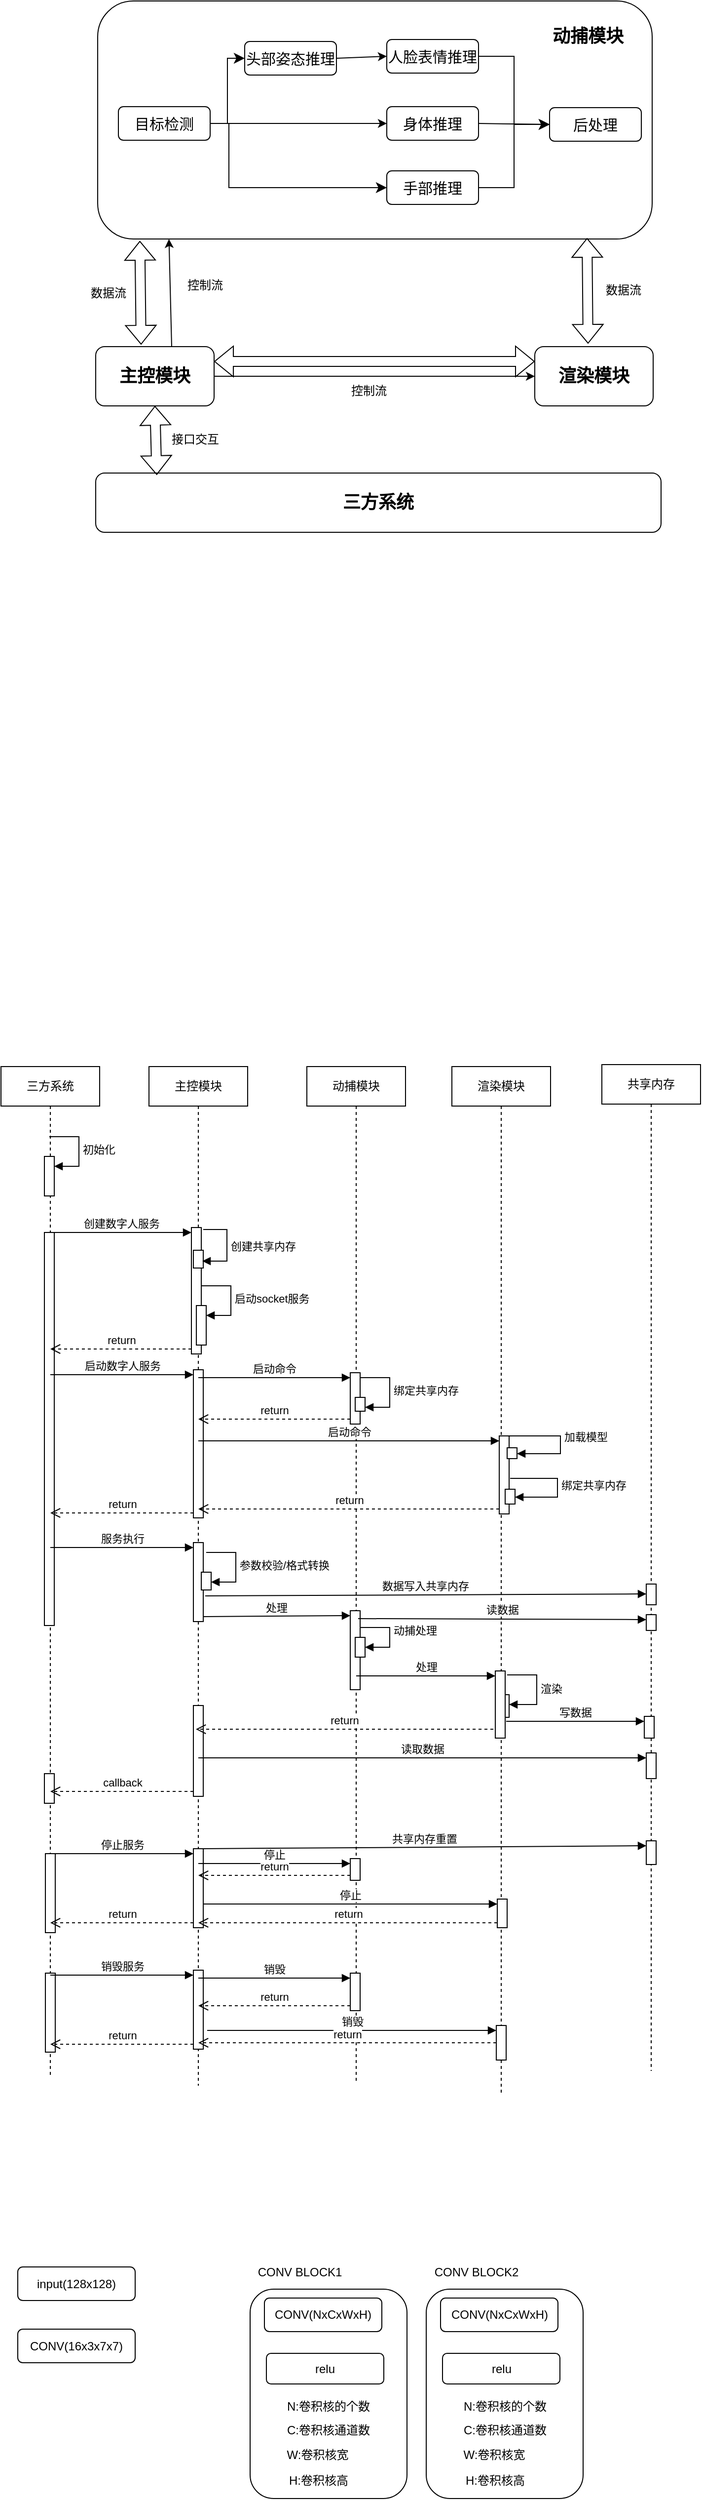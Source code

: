 <mxfile version="24.2.1" type="github">
  <diagram name="第 1 页" id="0Z64UIP0_QzllUJv1UUl">
    <mxGraphModel dx="1125" dy="1067" grid="0" gridSize="10" guides="1" tooltips="1" connect="1" arrows="1" fold="1" page="1" pageScale="1" pageWidth="827" pageHeight="1169" math="0" shadow="0">
      <root>
        <mxCell id="0" />
        <mxCell id="1" parent="0" />
        <mxCell id="e3mRQ9NL9h4Ew3IdF5mW-141" value="" style="rounded=1;whiteSpace=wrap;html=1;" vertex="1" parent="1">
          <mxGeometry x="313.5" y="2522" width="159" height="212" as="geometry" />
        </mxCell>
        <mxCell id="e3mRQ9NL9h4Ew3IdF5mW-136" value="" style="rounded=1;whiteSpace=wrap;html=1;" vertex="1" parent="1">
          <mxGeometry x="159" y="205" width="562" height="241" as="geometry" />
        </mxCell>
        <mxCell id="e3mRQ9NL9h4Ew3IdF5mW-1" value="&lt;font style=&quot;font-size: 15px;&quot;&gt;目标检测&lt;/font&gt;" style="rounded=1;whiteSpace=wrap;html=1;" vertex="1" parent="1">
          <mxGeometry x="180" y="312" width="93" height="34" as="geometry" />
        </mxCell>
        <mxCell id="e3mRQ9NL9h4Ew3IdF5mW-2" value="&lt;font style=&quot;font-size: 15px;&quot;&gt;头部姿态推理&lt;/font&gt;" style="rounded=1;whiteSpace=wrap;html=1;" vertex="1" parent="1">
          <mxGeometry x="308" y="246" width="93" height="34" as="geometry" />
        </mxCell>
        <mxCell id="e3mRQ9NL9h4Ew3IdF5mW-3" value="&lt;font style=&quot;font-size: 15px;&quot;&gt;人脸表情推理&lt;/font&gt;" style="rounded=1;whiteSpace=wrap;html=1;" vertex="1" parent="1">
          <mxGeometry x="452" y="244" width="93" height="34" as="geometry" />
        </mxCell>
        <mxCell id="e3mRQ9NL9h4Ew3IdF5mW-4" value="&lt;font style=&quot;font-size: 15px;&quot;&gt;后处理&lt;/font&gt;" style="rounded=1;whiteSpace=wrap;html=1;" vertex="1" parent="1">
          <mxGeometry x="617" y="313" width="93" height="34" as="geometry" />
        </mxCell>
        <mxCell id="e3mRQ9NL9h4Ew3IdF5mW-5" value="&lt;font style=&quot;font-size: 15px;&quot;&gt;身体推理&lt;/font&gt;" style="rounded=1;whiteSpace=wrap;html=1;" vertex="1" parent="1">
          <mxGeometry x="452" y="312" width="93" height="34" as="geometry" />
        </mxCell>
        <mxCell id="e3mRQ9NL9h4Ew3IdF5mW-6" value="&lt;font style=&quot;font-size: 15px;&quot;&gt;手部推理&lt;/font&gt;" style="rounded=1;whiteSpace=wrap;html=1;" vertex="1" parent="1">
          <mxGeometry x="452" y="377" width="93" height="34" as="geometry" />
        </mxCell>
        <mxCell id="e3mRQ9NL9h4Ew3IdF5mW-7" value="" style="endArrow=classic;html=1;rounded=0;exitX=1;exitY=0.5;exitDx=0;exitDy=0;entryX=0;entryY=0.5;entryDx=0;entryDy=0;" edge="1" parent="1" source="e3mRQ9NL9h4Ew3IdF5mW-1" target="e3mRQ9NL9h4Ew3IdF5mW-5">
          <mxGeometry width="50" height="50" relative="1" as="geometry">
            <mxPoint x="548" y="423" as="sourcePoint" />
            <mxPoint x="598" y="373" as="targetPoint" />
          </mxGeometry>
        </mxCell>
        <mxCell id="e3mRQ9NL9h4Ew3IdF5mW-10" value="" style="edgeStyle=elbowEdgeStyle;elbow=horizontal;endArrow=classic;html=1;curved=0;rounded=0;endSize=8;startSize=8;entryX=0;entryY=0.5;entryDx=0;entryDy=0;exitX=1;exitY=0.5;exitDx=0;exitDy=0;" edge="1" parent="1" source="e3mRQ9NL9h4Ew3IdF5mW-1" target="e3mRQ9NL9h4Ew3IdF5mW-2">
          <mxGeometry width="50" height="50" relative="1" as="geometry">
            <mxPoint x="255" y="337" as="sourcePoint" />
            <mxPoint x="305" y="287" as="targetPoint" />
          </mxGeometry>
        </mxCell>
        <mxCell id="e3mRQ9NL9h4Ew3IdF5mW-11" value="" style="edgeStyle=elbowEdgeStyle;elbow=horizontal;endArrow=classic;html=1;curved=0;rounded=0;endSize=8;startSize=8;entryX=0;entryY=0.5;entryDx=0;entryDy=0;exitX=1;exitY=0.5;exitDx=0;exitDy=0;" edge="1" parent="1" source="e3mRQ9NL9h4Ew3IdF5mW-1" target="e3mRQ9NL9h4Ew3IdF5mW-6">
          <mxGeometry width="50" height="50" relative="1" as="geometry">
            <mxPoint x="257" y="338" as="sourcePoint" />
            <mxPoint x="598" y="373" as="targetPoint" />
            <Array as="points">
              <mxPoint x="292" y="364" />
              <mxPoint x="283" y="372" />
            </Array>
          </mxGeometry>
        </mxCell>
        <mxCell id="e3mRQ9NL9h4Ew3IdF5mW-12" value="" style="endArrow=classic;html=1;rounded=0;exitX=1;exitY=0.5;exitDx=0;exitDy=0;entryX=0;entryY=0.5;entryDx=0;entryDy=0;" edge="1" parent="1" source="e3mRQ9NL9h4Ew3IdF5mW-2" target="e3mRQ9NL9h4Ew3IdF5mW-3">
          <mxGeometry width="50" height="50" relative="1" as="geometry">
            <mxPoint x="548" y="423" as="sourcePoint" />
            <mxPoint x="598" y="373" as="targetPoint" />
          </mxGeometry>
        </mxCell>
        <mxCell id="e3mRQ9NL9h4Ew3IdF5mW-13" value="" style="edgeStyle=elbowEdgeStyle;elbow=horizontal;endArrow=classic;html=1;curved=0;rounded=0;endSize=8;startSize=8;entryX=0;entryY=0.5;entryDx=0;entryDy=0;exitX=1;exitY=0.5;exitDx=0;exitDy=0;" edge="1" parent="1" source="e3mRQ9NL9h4Ew3IdF5mW-6" target="e3mRQ9NL9h4Ew3IdF5mW-4">
          <mxGeometry width="50" height="50" relative="1" as="geometry">
            <mxPoint x="545" y="405" as="sourcePoint" />
            <mxPoint x="595" y="355" as="targetPoint" />
          </mxGeometry>
        </mxCell>
        <mxCell id="e3mRQ9NL9h4Ew3IdF5mW-14" value="" style="endArrow=classic;html=1;rounded=0;exitX=1;exitY=0.5;exitDx=0;exitDy=0;entryX=0;entryY=0.5;entryDx=0;entryDy=0;" edge="1" parent="1" source="e3mRQ9NL9h4Ew3IdF5mW-5" target="e3mRQ9NL9h4Ew3IdF5mW-4">
          <mxGeometry width="50" height="50" relative="1" as="geometry">
            <mxPoint x="548" y="423" as="sourcePoint" />
            <mxPoint x="598" y="373" as="targetPoint" />
          </mxGeometry>
        </mxCell>
        <mxCell id="e3mRQ9NL9h4Ew3IdF5mW-15" value="" style="edgeStyle=elbowEdgeStyle;elbow=horizontal;endArrow=classic;html=1;curved=0;rounded=0;endSize=8;startSize=8;exitX=1;exitY=0.5;exitDx=0;exitDy=0;entryX=0;entryY=0.5;entryDx=0;entryDy=0;" edge="1" parent="1" source="e3mRQ9NL9h4Ew3IdF5mW-3" target="e3mRQ9NL9h4Ew3IdF5mW-4">
          <mxGeometry width="50" height="50" relative="1" as="geometry">
            <mxPoint x="548" y="423" as="sourcePoint" />
            <mxPoint x="598" y="373" as="targetPoint" />
          </mxGeometry>
        </mxCell>
        <mxCell id="e3mRQ9NL9h4Ew3IdF5mW-17" value="&lt;font size=&quot;1&quot; style=&quot;&quot;&gt;&lt;b style=&quot;font-size: 18px;&quot;&gt;主控模块&lt;/b&gt;&lt;/font&gt;" style="rounded=1;whiteSpace=wrap;html=1;" vertex="1" parent="1">
          <mxGeometry x="157" y="555" width="120" height="60" as="geometry" />
        </mxCell>
        <mxCell id="e3mRQ9NL9h4Ew3IdF5mW-18" value="&lt;font size=&quot;1&quot; style=&quot;&quot;&gt;&lt;b style=&quot;font-size: 18px;&quot;&gt;渲染模块&lt;/b&gt;&lt;/font&gt;" style="rounded=1;whiteSpace=wrap;html=1;" vertex="1" parent="1">
          <mxGeometry x="602" y="555" width="120" height="60" as="geometry" />
        </mxCell>
        <mxCell id="e3mRQ9NL9h4Ew3IdF5mW-19" value="&lt;font size=&quot;1&quot; style=&quot;&quot;&gt;&lt;b style=&quot;font-size: 18px;&quot;&gt;三方系统&lt;/b&gt;&lt;/font&gt;" style="rounded=1;whiteSpace=wrap;html=1;" vertex="1" parent="1">
          <mxGeometry x="157" y="683" width="573" height="60" as="geometry" />
        </mxCell>
        <mxCell id="e3mRQ9NL9h4Ew3IdF5mW-20" value="" style="shape=flexArrow;endArrow=classic;startArrow=classic;html=1;rounded=0;entryX=0.5;entryY=1;entryDx=0;entryDy=0;exitX=0.108;exitY=0.033;exitDx=0;exitDy=0;exitPerimeter=0;" edge="1" parent="1" source="e3mRQ9NL9h4Ew3IdF5mW-19" target="e3mRQ9NL9h4Ew3IdF5mW-17">
          <mxGeometry width="100" height="100" relative="1" as="geometry">
            <mxPoint x="319.5" y="683" as="sourcePoint" />
            <mxPoint x="419.5" y="583" as="targetPoint" />
          </mxGeometry>
        </mxCell>
        <mxCell id="e3mRQ9NL9h4Ew3IdF5mW-21" value="" style="endArrow=classic;html=1;rounded=0;exitX=0.5;exitY=0;exitDx=0;exitDy=0;entryX=0.092;entryY=0.996;entryDx=0;entryDy=0;entryPerimeter=0;" edge="1" parent="1">
          <mxGeometry width="50" height="50" relative="1" as="geometry">
            <mxPoint x="234" y="555" as="sourcePoint" />
            <mxPoint x="231.268" y="446.06" as="targetPoint" />
          </mxGeometry>
        </mxCell>
        <mxCell id="e3mRQ9NL9h4Ew3IdF5mW-22" value="" style="endArrow=classic;html=1;rounded=0;exitX=1;exitY=0.5;exitDx=0;exitDy=0;entryX=0;entryY=0.5;entryDx=0;entryDy=0;" edge="1" parent="1" source="e3mRQ9NL9h4Ew3IdF5mW-17" target="e3mRQ9NL9h4Ew3IdF5mW-18">
          <mxGeometry width="50" height="50" relative="1" as="geometry">
            <mxPoint x="395" y="639" as="sourcePoint" />
            <mxPoint x="484" y="531" as="targetPoint" />
          </mxGeometry>
        </mxCell>
        <mxCell id="e3mRQ9NL9h4Ew3IdF5mW-23" value="" style="shape=flexArrow;endArrow=classic;startArrow=classic;html=1;rounded=0;entryX=0;entryY=0.25;entryDx=0;entryDy=0;exitX=1;exitY=0.25;exitDx=0;exitDy=0;" edge="1" parent="1" source="e3mRQ9NL9h4Ew3IdF5mW-17" target="e3mRQ9NL9h4Ew3IdF5mW-18">
          <mxGeometry width="100" height="100" relative="1" as="geometry">
            <mxPoint x="328" y="567" as="sourcePoint" />
            <mxPoint x="428" y="467" as="targetPoint" />
          </mxGeometry>
        </mxCell>
        <mxCell id="e3mRQ9NL9h4Ew3IdF5mW-24" value="" style="shape=flexArrow;endArrow=classic;startArrow=classic;html=1;rounded=0;entryX=0.041;entryY=1.004;entryDx=0;entryDy=0;entryPerimeter=0;" edge="1" parent="1">
          <mxGeometry width="100" height="100" relative="1" as="geometry">
            <mxPoint x="203" y="553" as="sourcePoint" />
            <mxPoint x="201.739" y="447.94" as="targetPoint" />
          </mxGeometry>
        </mxCell>
        <mxCell id="e3mRQ9NL9h4Ew3IdF5mW-25" value="" style="shape=flexArrow;endArrow=classic;startArrow=classic;html=1;rounded=0;" edge="1" parent="1">
          <mxGeometry width="100" height="100" relative="1" as="geometry">
            <mxPoint x="656" y="552" as="sourcePoint" />
            <mxPoint x="655" y="445" as="targetPoint" />
          </mxGeometry>
        </mxCell>
        <mxCell id="e3mRQ9NL9h4Ew3IdF5mW-26" value="&lt;font size=&quot;1&quot; style=&quot;&quot;&gt;&lt;b style=&quot;font-size: 18px;&quot;&gt;动捕模块&lt;/b&gt;&lt;/font&gt;" style="text;html=1;align=center;verticalAlign=middle;whiteSpace=wrap;rounded=0;" vertex="1" parent="1">
          <mxGeometry x="618" y="226" width="75.5" height="30" as="geometry" />
        </mxCell>
        <mxCell id="e3mRQ9NL9h4Ew3IdF5mW-27" value="控制流" style="text;html=1;align=center;verticalAlign=middle;whiteSpace=wrap;rounded=0;" vertex="1" parent="1">
          <mxGeometry x="238" y="478" width="60" height="30" as="geometry" />
        </mxCell>
        <mxCell id="e3mRQ9NL9h4Ew3IdF5mW-28" value="控制流" style="text;html=1;align=center;verticalAlign=middle;whiteSpace=wrap;rounded=0;" vertex="1" parent="1">
          <mxGeometry x="404" y="585" width="60" height="30" as="geometry" />
        </mxCell>
        <mxCell id="e3mRQ9NL9h4Ew3IdF5mW-29" value="数据流" style="text;html=1;align=center;verticalAlign=middle;whiteSpace=wrap;rounded=0;" vertex="1" parent="1">
          <mxGeometry x="140" y="486" width="60" height="30" as="geometry" />
        </mxCell>
        <mxCell id="e3mRQ9NL9h4Ew3IdF5mW-30" value="数据流" style="text;html=1;align=center;verticalAlign=middle;whiteSpace=wrap;rounded=0;" vertex="1" parent="1">
          <mxGeometry x="662" y="483" width="60" height="30" as="geometry" />
        </mxCell>
        <mxCell id="e3mRQ9NL9h4Ew3IdF5mW-31" value="接口交互" style="text;html=1;align=center;verticalAlign=middle;whiteSpace=wrap;rounded=0;" vertex="1" parent="1">
          <mxGeometry x="228" y="634" width="60" height="30" as="geometry" />
        </mxCell>
        <mxCell id="e3mRQ9NL9h4Ew3IdF5mW-32" value="三方系统" style="shape=umlLifeline;perimeter=lifelinePerimeter;whiteSpace=wrap;html=1;container=1;dropTarget=0;collapsible=0;recursiveResize=0;outlineConnect=0;portConstraint=eastwest;newEdgeStyle={&quot;curved&quot;:0,&quot;rounded&quot;:0};" vertex="1" parent="1">
          <mxGeometry x="61" y="1284" width="100" height="1024" as="geometry" />
        </mxCell>
        <mxCell id="e3mRQ9NL9h4Ew3IdF5mW-39" value="" style="html=1;points=[[0,0,0,0,5],[0,1,0,0,-5],[1,0,0,0,5],[1,1,0,0,-5]];perimeter=orthogonalPerimeter;outlineConnect=0;targetShapes=umlLifeline;portConstraint=eastwest;newEdgeStyle={&quot;curved&quot;:0,&quot;rounded&quot;:0};" vertex="1" parent="e3mRQ9NL9h4Ew3IdF5mW-32">
          <mxGeometry x="44" y="91" width="10" height="40" as="geometry" />
        </mxCell>
        <mxCell id="e3mRQ9NL9h4Ew3IdF5mW-40" value="初始化" style="html=1;align=left;spacingLeft=2;endArrow=block;rounded=0;edgeStyle=orthogonalEdgeStyle;curved=0;rounded=0;" edge="1" target="e3mRQ9NL9h4Ew3IdF5mW-39" parent="e3mRQ9NL9h4Ew3IdF5mW-32">
          <mxGeometry x="0.012" relative="1" as="geometry">
            <mxPoint x="49" y="71" as="sourcePoint" />
            <Array as="points">
              <mxPoint x="79" y="101" />
            </Array>
            <mxPoint as="offset" />
          </mxGeometry>
        </mxCell>
        <mxCell id="e3mRQ9NL9h4Ew3IdF5mW-44" value="" style="html=1;points=[[0,0,0,0,5],[0,1,0,0,-5],[1,0,0,0,5],[1,1,0,0,-5]];perimeter=orthogonalPerimeter;outlineConnect=0;targetShapes=umlLifeline;portConstraint=eastwest;newEdgeStyle={&quot;curved&quot;:0,&quot;rounded&quot;:0};" vertex="1" parent="e3mRQ9NL9h4Ew3IdF5mW-32">
          <mxGeometry x="44" y="168" width="10" height="398" as="geometry" />
        </mxCell>
        <mxCell id="e3mRQ9NL9h4Ew3IdF5mW-105" value="" style="html=1;points=[[0,0,0,0,5],[0,1,0,0,-5],[1,0,0,0,5],[1,1,0,0,-5]];perimeter=orthogonalPerimeter;outlineConnect=0;targetShapes=umlLifeline;portConstraint=eastwest;newEdgeStyle={&quot;curved&quot;:0,&quot;rounded&quot;:0};" vertex="1" parent="e3mRQ9NL9h4Ew3IdF5mW-32">
          <mxGeometry x="44" y="716" width="10" height="30" as="geometry" />
        </mxCell>
        <mxCell id="e3mRQ9NL9h4Ew3IdF5mW-115" value="" style="html=1;points=[[0,0,0,0,5],[0,1,0,0,-5],[1,0,0,0,5],[1,1,0,0,-5]];perimeter=orthogonalPerimeter;outlineConnect=0;targetShapes=umlLifeline;portConstraint=eastwest;newEdgeStyle={&quot;curved&quot;:0,&quot;rounded&quot;:0};" vertex="1" parent="e3mRQ9NL9h4Ew3IdF5mW-32">
          <mxGeometry x="45" y="797" width="10" height="80" as="geometry" />
        </mxCell>
        <mxCell id="e3mRQ9NL9h4Ew3IdF5mW-126" value="" style="html=1;points=[[0,0,0,0,5],[0,1,0,0,-5],[1,0,0,0,5],[1,1,0,0,-5]];perimeter=orthogonalPerimeter;outlineConnect=0;targetShapes=umlLifeline;portConstraint=eastwest;newEdgeStyle={&quot;curved&quot;:0,&quot;rounded&quot;:0};" vertex="1" parent="e3mRQ9NL9h4Ew3IdF5mW-32">
          <mxGeometry x="45" y="918" width="10" height="80" as="geometry" />
        </mxCell>
        <mxCell id="e3mRQ9NL9h4Ew3IdF5mW-33" value="主控模块" style="shape=umlLifeline;perimeter=lifelinePerimeter;whiteSpace=wrap;html=1;container=1;dropTarget=0;collapsible=0;recursiveResize=0;outlineConnect=0;portConstraint=eastwest;newEdgeStyle={&quot;curved&quot;:0,&quot;rounded&quot;:0};" vertex="1" parent="1">
          <mxGeometry x="211" y="1284" width="100" height="1032" as="geometry" />
        </mxCell>
        <mxCell id="e3mRQ9NL9h4Ew3IdF5mW-41" value="" style="html=1;points=[[0,0,0,0,5],[0,1,0,0,-5],[1,0,0,0,5],[1,1,0,0,-5]];perimeter=orthogonalPerimeter;outlineConnect=0;targetShapes=umlLifeline;portConstraint=eastwest;newEdgeStyle={&quot;curved&quot;:0,&quot;rounded&quot;:0};" vertex="1" parent="e3mRQ9NL9h4Ew3IdF5mW-33">
          <mxGeometry x="43" y="163" width="10" height="128" as="geometry" />
        </mxCell>
        <mxCell id="e3mRQ9NL9h4Ew3IdF5mW-45" value="" style="html=1;points=[[0,0,0,0,5],[0,1,0,0,-5],[1,0,0,0,5],[1,1,0,0,-5]];perimeter=orthogonalPerimeter;outlineConnect=0;targetShapes=umlLifeline;portConstraint=eastwest;newEdgeStyle={&quot;curved&quot;:0,&quot;rounded&quot;:0};" vertex="1" parent="e3mRQ9NL9h4Ew3IdF5mW-33">
          <mxGeometry x="45" y="186" width="10" height="18" as="geometry" />
        </mxCell>
        <mxCell id="e3mRQ9NL9h4Ew3IdF5mW-46" value="创建共享内存" style="html=1;align=left;spacingLeft=2;endArrow=block;rounded=0;edgeStyle=orthogonalEdgeStyle;curved=0;rounded=0;" edge="1" parent="e3mRQ9NL9h4Ew3IdF5mW-33">
          <mxGeometry relative="1" as="geometry">
            <mxPoint x="55" y="165" as="sourcePoint" />
            <Array as="points">
              <mxPoint x="79" y="197" />
            </Array>
            <mxPoint x="54" y="197" as="targetPoint" />
          </mxGeometry>
        </mxCell>
        <mxCell id="e3mRQ9NL9h4Ew3IdF5mW-49" value="" style="html=1;points=[[0,0,0,0,5],[0,1,0,0,-5],[1,0,0,0,5],[1,1,0,0,-5]];perimeter=orthogonalPerimeter;outlineConnect=0;targetShapes=umlLifeline;portConstraint=eastwest;newEdgeStyle={&quot;curved&quot;:0,&quot;rounded&quot;:0};" vertex="1" parent="e3mRQ9NL9h4Ew3IdF5mW-33">
          <mxGeometry x="48" y="242" width="10" height="40" as="geometry" />
        </mxCell>
        <mxCell id="e3mRQ9NL9h4Ew3IdF5mW-50" value="启动socket服务" style="html=1;align=left;spacingLeft=2;endArrow=block;rounded=0;edgeStyle=orthogonalEdgeStyle;curved=0;rounded=0;" edge="1" target="e3mRQ9NL9h4Ew3IdF5mW-49" parent="e3mRQ9NL9h4Ew3IdF5mW-33">
          <mxGeometry relative="1" as="geometry">
            <mxPoint x="53" y="222" as="sourcePoint" />
            <Array as="points">
              <mxPoint x="83" y="252" />
            </Array>
          </mxGeometry>
        </mxCell>
        <mxCell id="e3mRQ9NL9h4Ew3IdF5mW-51" value="" style="html=1;points=[[0,0,0,0,5],[0,1,0,0,-5],[1,0,0,0,5],[1,1,0,0,-5]];perimeter=orthogonalPerimeter;outlineConnect=0;targetShapes=umlLifeline;portConstraint=eastwest;newEdgeStyle={&quot;curved&quot;:0,&quot;rounded&quot;:0};" vertex="1" parent="e3mRQ9NL9h4Ew3IdF5mW-33">
          <mxGeometry x="45" y="307" width="10" height="150" as="geometry" />
        </mxCell>
        <mxCell id="e3mRQ9NL9h4Ew3IdF5mW-75" value="" style="html=1;points=[[0,0,0,0,5],[0,1,0,0,-5],[1,0,0,0,5],[1,1,0,0,-5]];perimeter=orthogonalPerimeter;outlineConnect=0;targetShapes=umlLifeline;portConstraint=eastwest;newEdgeStyle={&quot;curved&quot;:0,&quot;rounded&quot;:0};" vertex="1" parent="e3mRQ9NL9h4Ew3IdF5mW-33">
          <mxGeometry x="45" y="482" width="10" height="80" as="geometry" />
        </mxCell>
        <mxCell id="e3mRQ9NL9h4Ew3IdF5mW-78" value="" style="html=1;points=[[0,0,0,0,5],[0,1,0,0,-5],[1,0,0,0,5],[1,1,0,0,-5]];perimeter=orthogonalPerimeter;outlineConnect=0;targetShapes=umlLifeline;portConstraint=eastwest;newEdgeStyle={&quot;curved&quot;:0,&quot;rounded&quot;:0};" vertex="1" parent="e3mRQ9NL9h4Ew3IdF5mW-33">
          <mxGeometry x="53" y="512" width="10" height="18" as="geometry" />
        </mxCell>
        <mxCell id="e3mRQ9NL9h4Ew3IdF5mW-79" value="参数校验/格式转换" style="html=1;align=left;spacingLeft=2;endArrow=block;rounded=0;edgeStyle=orthogonalEdgeStyle;curved=0;rounded=0;" edge="1" target="e3mRQ9NL9h4Ew3IdF5mW-78" parent="e3mRQ9NL9h4Ew3IdF5mW-33">
          <mxGeometry relative="1" as="geometry">
            <mxPoint x="58" y="492" as="sourcePoint" />
            <Array as="points">
              <mxPoint x="88" y="522" />
            </Array>
          </mxGeometry>
        </mxCell>
        <mxCell id="e3mRQ9NL9h4Ew3IdF5mW-102" value="" style="html=1;points=[[0,0,0,0,5],[0,1,0,0,-5],[1,0,0,0,5],[1,1,0,0,-5]];perimeter=orthogonalPerimeter;outlineConnect=0;targetShapes=umlLifeline;portConstraint=eastwest;newEdgeStyle={&quot;curved&quot;:0,&quot;rounded&quot;:0};" vertex="1" parent="e3mRQ9NL9h4Ew3IdF5mW-33">
          <mxGeometry x="45" y="647" width="10" height="92" as="geometry" />
        </mxCell>
        <mxCell id="e3mRQ9NL9h4Ew3IdF5mW-112" value="" style="html=1;points=[[0,0,0,0,5],[0,1,0,0,-5],[1,0,0,0,5],[1,1,0,0,-5]];perimeter=orthogonalPerimeter;outlineConnect=0;targetShapes=umlLifeline;portConstraint=eastwest;newEdgeStyle={&quot;curved&quot;:0,&quot;rounded&quot;:0};" vertex="1" parent="e3mRQ9NL9h4Ew3IdF5mW-33">
          <mxGeometry x="45" y="792" width="10" height="80" as="geometry" />
        </mxCell>
        <mxCell id="e3mRQ9NL9h4Ew3IdF5mW-127" value="" style="html=1;points=[[0,0,0,0,5],[0,1,0,0,-5],[1,0,0,0,5],[1,1,0,0,-5]];perimeter=orthogonalPerimeter;outlineConnect=0;targetShapes=umlLifeline;portConstraint=eastwest;newEdgeStyle={&quot;curved&quot;:0,&quot;rounded&quot;:0};" vertex="1" parent="e3mRQ9NL9h4Ew3IdF5mW-33">
          <mxGeometry x="45" y="915" width="10" height="80" as="geometry" />
        </mxCell>
        <mxCell id="e3mRQ9NL9h4Ew3IdF5mW-34" value="动捕模块" style="shape=umlLifeline;perimeter=lifelinePerimeter;whiteSpace=wrap;html=1;container=1;dropTarget=0;collapsible=0;recursiveResize=0;outlineConnect=0;portConstraint=eastwest;newEdgeStyle={&quot;curved&quot;:0,&quot;rounded&quot;:0};" vertex="1" parent="1">
          <mxGeometry x="371" y="1284" width="100" height="1028" as="geometry" />
        </mxCell>
        <mxCell id="e3mRQ9NL9h4Ew3IdF5mW-54" value="" style="html=1;points=[[0,0,0,0,5],[0,1,0,0,-5],[1,0,0,0,5],[1,1,0,0,-5]];perimeter=orthogonalPerimeter;outlineConnect=0;targetShapes=umlLifeline;portConstraint=eastwest;newEdgeStyle={&quot;curved&quot;:0,&quot;rounded&quot;:0};" vertex="1" parent="e3mRQ9NL9h4Ew3IdF5mW-34">
          <mxGeometry x="44" y="310" width="10" height="52" as="geometry" />
        </mxCell>
        <mxCell id="e3mRQ9NL9h4Ew3IdF5mW-62" value="" style="html=1;points=[[0,0,0,0,5],[0,1,0,0,-5],[1,0,0,0,5],[1,1,0,0,-5]];perimeter=orthogonalPerimeter;outlineConnect=0;targetShapes=umlLifeline;portConstraint=eastwest;newEdgeStyle={&quot;curved&quot;:0,&quot;rounded&quot;:0};" vertex="1" parent="e3mRQ9NL9h4Ew3IdF5mW-34">
          <mxGeometry x="49" y="335" width="10" height="14" as="geometry" />
        </mxCell>
        <mxCell id="e3mRQ9NL9h4Ew3IdF5mW-63" value="绑定共享内存" style="html=1;align=left;spacingLeft=2;endArrow=block;rounded=0;edgeStyle=orthogonalEdgeStyle;curved=0;rounded=0;" edge="1" target="e3mRQ9NL9h4Ew3IdF5mW-62" parent="e3mRQ9NL9h4Ew3IdF5mW-34">
          <mxGeometry relative="1" as="geometry">
            <mxPoint x="54" y="315" as="sourcePoint" />
            <Array as="points">
              <mxPoint x="84" y="345" />
            </Array>
          </mxGeometry>
        </mxCell>
        <mxCell id="e3mRQ9NL9h4Ew3IdF5mW-85" value="" style="html=1;points=[[0,0,0,0,5],[0,1,0,0,-5],[1,0,0,0,5],[1,1,0,0,-5]];perimeter=orthogonalPerimeter;outlineConnect=0;targetShapes=umlLifeline;portConstraint=eastwest;newEdgeStyle={&quot;curved&quot;:0,&quot;rounded&quot;:0};" vertex="1" parent="e3mRQ9NL9h4Ew3IdF5mW-34">
          <mxGeometry x="44" y="551" width="10" height="80" as="geometry" />
        </mxCell>
        <mxCell id="e3mRQ9NL9h4Ew3IdF5mW-93" value="" style="html=1;points=[[0,0,0,0,5],[0,1,0,0,-5],[1,0,0,0,5],[1,1,0,0,-5]];perimeter=orthogonalPerimeter;outlineConnect=0;targetShapes=umlLifeline;portConstraint=eastwest;newEdgeStyle={&quot;curved&quot;:0,&quot;rounded&quot;:0};" vertex="1" parent="e3mRQ9NL9h4Ew3IdF5mW-34">
          <mxGeometry x="49" y="578" width="10" height="20" as="geometry" />
        </mxCell>
        <mxCell id="e3mRQ9NL9h4Ew3IdF5mW-94" value="动捕处理" style="html=1;align=left;spacingLeft=2;endArrow=block;rounded=0;edgeStyle=orthogonalEdgeStyle;curved=0;rounded=0;" edge="1" target="e3mRQ9NL9h4Ew3IdF5mW-93" parent="e3mRQ9NL9h4Ew3IdF5mW-34">
          <mxGeometry relative="1" as="geometry">
            <mxPoint x="54" y="558" as="sourcePoint" />
            <Array as="points">
              <mxPoint x="54" y="568" />
              <mxPoint x="84" y="568" />
              <mxPoint x="84" y="588" />
            </Array>
          </mxGeometry>
        </mxCell>
        <mxCell id="e3mRQ9NL9h4Ew3IdF5mW-119" value="" style="html=1;points=[[0,0,0,0,5],[0,1,0,0,-5],[1,0,0,0,5],[1,1,0,0,-5]];perimeter=orthogonalPerimeter;outlineConnect=0;targetShapes=umlLifeline;portConstraint=eastwest;newEdgeStyle={&quot;curved&quot;:0,&quot;rounded&quot;:0};" vertex="1" parent="e3mRQ9NL9h4Ew3IdF5mW-34">
          <mxGeometry x="44" y="802" width="10" height="22" as="geometry" />
        </mxCell>
        <mxCell id="e3mRQ9NL9h4Ew3IdF5mW-130" value="" style="html=1;points=[[0,0,0,0,5],[0,1,0,0,-5],[1,0,0,0,5],[1,1,0,0,-5]];perimeter=orthogonalPerimeter;outlineConnect=0;targetShapes=umlLifeline;portConstraint=eastwest;newEdgeStyle={&quot;curved&quot;:0,&quot;rounded&quot;:0};" vertex="1" parent="e3mRQ9NL9h4Ew3IdF5mW-34">
          <mxGeometry x="44" y="918" width="10" height="38" as="geometry" />
        </mxCell>
        <mxCell id="e3mRQ9NL9h4Ew3IdF5mW-35" value="渲染模块" style="shape=umlLifeline;perimeter=lifelinePerimeter;whiteSpace=wrap;html=1;container=1;dropTarget=0;collapsible=0;recursiveResize=0;outlineConnect=0;portConstraint=eastwest;newEdgeStyle={&quot;curved&quot;:0,&quot;rounded&quot;:0};" vertex="1" parent="1">
          <mxGeometry x="518" y="1284" width="100" height="1042" as="geometry" />
        </mxCell>
        <mxCell id="e3mRQ9NL9h4Ew3IdF5mW-57" value="" style="html=1;points=[[0,0,0,0,5],[0,1,0,0,-5],[1,0,0,0,5],[1,1,0,0,-5]];perimeter=orthogonalPerimeter;outlineConnect=0;targetShapes=umlLifeline;portConstraint=eastwest;newEdgeStyle={&quot;curved&quot;:0,&quot;rounded&quot;:0};" vertex="1" parent="e3mRQ9NL9h4Ew3IdF5mW-35">
          <mxGeometry x="48" y="374" width="10" height="79" as="geometry" />
        </mxCell>
        <mxCell id="e3mRQ9NL9h4Ew3IdF5mW-69" value="" style="html=1;points=[[0,0,0,0,5],[0,1,0,0,-5],[1,0,0,0,5],[1,1,0,0,-5]];perimeter=orthogonalPerimeter;outlineConnect=0;targetShapes=umlLifeline;portConstraint=eastwest;newEdgeStyle={&quot;curved&quot;:0,&quot;rounded&quot;:0};" vertex="1" parent="e3mRQ9NL9h4Ew3IdF5mW-35">
          <mxGeometry x="56" y="386" width="10" height="11" as="geometry" />
        </mxCell>
        <mxCell id="e3mRQ9NL9h4Ew3IdF5mW-70" value="加载模型" style="html=1;align=left;spacingLeft=2;endArrow=block;rounded=0;edgeStyle=orthogonalEdgeStyle;curved=0;rounded=0;" edge="1" target="e3mRQ9NL9h4Ew3IdF5mW-69" parent="e3mRQ9NL9h4Ew3IdF5mW-35" source="e3mRQ9NL9h4Ew3IdF5mW-35">
          <mxGeometry relative="1" as="geometry">
            <mxPoint x="53" y="298" as="sourcePoint" />
            <Array as="points">
              <mxPoint x="110" y="374" />
              <mxPoint x="110" y="392" />
            </Array>
          </mxGeometry>
        </mxCell>
        <mxCell id="e3mRQ9NL9h4Ew3IdF5mW-72" value="" style="html=1;points=[[0,0,0,0,5],[0,1,0,0,-5],[1,0,0,0,5],[1,1,0,0,-5]];perimeter=orthogonalPerimeter;outlineConnect=0;targetShapes=umlLifeline;portConstraint=eastwest;newEdgeStyle={&quot;curved&quot;:0,&quot;rounded&quot;:0};" vertex="1" parent="e3mRQ9NL9h4Ew3IdF5mW-35">
          <mxGeometry x="54" y="428" width="10" height="15" as="geometry" />
        </mxCell>
        <mxCell id="e3mRQ9NL9h4Ew3IdF5mW-73" value="绑定共享内存" style="html=1;align=left;spacingLeft=2;endArrow=block;rounded=0;edgeStyle=orthogonalEdgeStyle;curved=0;rounded=0;" edge="1" target="e3mRQ9NL9h4Ew3IdF5mW-72" parent="e3mRQ9NL9h4Ew3IdF5mW-35">
          <mxGeometry relative="1" as="geometry">
            <mxPoint x="59" y="417" as="sourcePoint" />
            <Array as="points">
              <mxPoint x="107" y="417" />
              <mxPoint x="107" y="436" />
            </Array>
          </mxGeometry>
        </mxCell>
        <mxCell id="e3mRQ9NL9h4Ew3IdF5mW-91" value="" style="html=1;points=[[0,0,0,0,5],[0,1,0,0,-5],[1,0,0,0,5],[1,1,0,0,-5]];perimeter=orthogonalPerimeter;outlineConnect=0;targetShapes=umlLifeline;portConstraint=eastwest;newEdgeStyle={&quot;curved&quot;:0,&quot;rounded&quot;:0};" vertex="1" parent="e3mRQ9NL9h4Ew3IdF5mW-35">
          <mxGeometry x="48" y="636" width="10" height="23" as="geometry" />
        </mxCell>
        <mxCell id="e3mRQ9NL9h4Ew3IdF5mW-92" value="渲染" style="html=1;align=left;spacingLeft=2;endArrow=block;rounded=0;edgeStyle=orthogonalEdgeStyle;curved=0;rounded=0;" edge="1" target="e3mRQ9NL9h4Ew3IdF5mW-91" parent="e3mRQ9NL9h4Ew3IdF5mW-35">
          <mxGeometry relative="1" as="geometry">
            <mxPoint x="56" y="616" as="sourcePoint" />
            <Array as="points">
              <mxPoint x="86" y="646" />
            </Array>
          </mxGeometry>
        </mxCell>
        <mxCell id="e3mRQ9NL9h4Ew3IdF5mW-122" value="" style="html=1;points=[[0,0,0,0,5],[0,1,0,0,-5],[1,0,0,0,5],[1,1,0,0,-5]];perimeter=orthogonalPerimeter;outlineConnect=0;targetShapes=umlLifeline;portConstraint=eastwest;newEdgeStyle={&quot;curved&quot;:0,&quot;rounded&quot;:0};" vertex="1" parent="e3mRQ9NL9h4Ew3IdF5mW-35">
          <mxGeometry x="46" y="843" width="10" height="29" as="geometry" />
        </mxCell>
        <mxCell id="e3mRQ9NL9h4Ew3IdF5mW-133" value="" style="html=1;points=[[0,0,0,0,5],[0,1,0,0,-5],[1,0,0,0,5],[1,1,0,0,-5]];perimeter=orthogonalPerimeter;outlineConnect=0;targetShapes=umlLifeline;portConstraint=eastwest;newEdgeStyle={&quot;curved&quot;:0,&quot;rounded&quot;:0};" vertex="1" parent="e3mRQ9NL9h4Ew3IdF5mW-35">
          <mxGeometry x="45" y="971" width="10" height="35" as="geometry" />
        </mxCell>
        <mxCell id="e3mRQ9NL9h4Ew3IdF5mW-36" value="共享内存" style="shape=umlLifeline;perimeter=lifelinePerimeter;whiteSpace=wrap;html=1;container=1;dropTarget=0;collapsible=0;recursiveResize=0;outlineConnect=0;portConstraint=eastwest;newEdgeStyle={&quot;curved&quot;:0,&quot;rounded&quot;:0};" vertex="1" parent="1">
          <mxGeometry x="670" y="1282" width="100" height="1019" as="geometry" />
        </mxCell>
        <mxCell id="e3mRQ9NL9h4Ew3IdF5mW-82" value="" style="html=1;points=[[0,0,0,0,5],[0,1,0,0,-5],[1,0,0,0,5],[1,1,0,0,-5]];perimeter=orthogonalPerimeter;outlineConnect=0;targetShapes=umlLifeline;portConstraint=eastwest;newEdgeStyle={&quot;curved&quot;:0,&quot;rounded&quot;:0};" vertex="1" parent="e3mRQ9NL9h4Ew3IdF5mW-36">
          <mxGeometry x="45" y="526" width="10" height="21" as="geometry" />
        </mxCell>
        <mxCell id="e3mRQ9NL9h4Ew3IdF5mW-95" value="" style="html=1;points=[[0,0,0,0,5],[0,1,0,0,-5],[1,0,0,0,5],[1,1,0,0,-5]];perimeter=orthogonalPerimeter;outlineConnect=0;targetShapes=umlLifeline;portConstraint=eastwest;newEdgeStyle={&quot;curved&quot;:0,&quot;rounded&quot;:0};" vertex="1" parent="e3mRQ9NL9h4Ew3IdF5mW-36">
          <mxGeometry x="45" y="557" width="10" height="16" as="geometry" />
        </mxCell>
        <mxCell id="e3mRQ9NL9h4Ew3IdF5mW-96" value="读数据" style="html=1;verticalAlign=bottom;endArrow=block;curved=0;rounded=0;entryX=0;entryY=0;entryDx=0;entryDy=5;" edge="1" target="e3mRQ9NL9h4Ew3IdF5mW-95" parent="e3mRQ9NL9h4Ew3IdF5mW-36">
          <mxGeometry relative="1" as="geometry">
            <mxPoint x="-247" y="561" as="sourcePoint" />
          </mxGeometry>
        </mxCell>
        <mxCell id="e3mRQ9NL9h4Ew3IdF5mW-99" value="" style="html=1;points=[[0,0,0,0,5],[0,1,0,0,-5],[1,0,0,0,5],[1,1,0,0,-5]];perimeter=orthogonalPerimeter;outlineConnect=0;targetShapes=umlLifeline;portConstraint=eastwest;newEdgeStyle={&quot;curved&quot;:0,&quot;rounded&quot;:0};" vertex="1" parent="e3mRQ9NL9h4Ew3IdF5mW-36">
          <mxGeometry x="43" y="660" width="10" height="22" as="geometry" />
        </mxCell>
        <mxCell id="e3mRQ9NL9h4Ew3IdF5mW-108" value="" style="html=1;points=[[0,0,0,0,5],[0,1,0,0,-5],[1,0,0,0,5],[1,1,0,0,-5]];perimeter=orthogonalPerimeter;outlineConnect=0;targetShapes=umlLifeline;portConstraint=eastwest;newEdgeStyle={&quot;curved&quot;:0,&quot;rounded&quot;:0};" vertex="1" parent="e3mRQ9NL9h4Ew3IdF5mW-36">
          <mxGeometry x="45" y="697" width="10" height="26" as="geometry" />
        </mxCell>
        <mxCell id="e3mRQ9NL9h4Ew3IdF5mW-116" value="" style="html=1;points=[[0,0,0,0,5],[0,1,0,0,-5],[1,0,0,0,5],[1,1,0,0,-5]];perimeter=orthogonalPerimeter;outlineConnect=0;targetShapes=umlLifeline;portConstraint=eastwest;newEdgeStyle={&quot;curved&quot;:0,&quot;rounded&quot;:0};" vertex="1" parent="e3mRQ9NL9h4Ew3IdF5mW-36">
          <mxGeometry x="45" y="786" width="10" height="24" as="geometry" />
        </mxCell>
        <mxCell id="e3mRQ9NL9h4Ew3IdF5mW-42" value="创建数字人服务" style="html=1;verticalAlign=bottom;endArrow=block;curved=0;rounded=0;entryX=0;entryY=0;entryDx=0;entryDy=5;" edge="1" target="e3mRQ9NL9h4Ew3IdF5mW-41" parent="1" source="e3mRQ9NL9h4Ew3IdF5mW-32">
          <mxGeometry relative="1" as="geometry">
            <mxPoint x="184" y="1452" as="sourcePoint" />
          </mxGeometry>
        </mxCell>
        <mxCell id="e3mRQ9NL9h4Ew3IdF5mW-43" value="return" style="html=1;verticalAlign=bottom;endArrow=open;dashed=1;endSize=8;curved=0;rounded=0;exitX=0;exitY=1;exitDx=0;exitDy=-5;" edge="1" source="e3mRQ9NL9h4Ew3IdF5mW-41" parent="1" target="e3mRQ9NL9h4Ew3IdF5mW-32">
          <mxGeometry relative="1" as="geometry">
            <mxPoint x="184" y="1522" as="targetPoint" />
          </mxGeometry>
        </mxCell>
        <mxCell id="e3mRQ9NL9h4Ew3IdF5mW-52" value="启动数字人服务" style="html=1;verticalAlign=bottom;endArrow=block;curved=0;rounded=0;entryX=0;entryY=0;entryDx=0;entryDy=5;" edge="1" target="e3mRQ9NL9h4Ew3IdF5mW-51" parent="1" source="e3mRQ9NL9h4Ew3IdF5mW-32">
          <mxGeometry relative="1" as="geometry">
            <mxPoint x="186" y="1631" as="sourcePoint" />
          </mxGeometry>
        </mxCell>
        <mxCell id="e3mRQ9NL9h4Ew3IdF5mW-53" value="return" style="html=1;verticalAlign=bottom;endArrow=open;dashed=1;endSize=8;curved=0;rounded=0;exitX=0;exitY=1;exitDx=0;exitDy=-5;" edge="1" source="e3mRQ9NL9h4Ew3IdF5mW-51" parent="1" target="e3mRQ9NL9h4Ew3IdF5mW-32">
          <mxGeometry relative="1" as="geometry">
            <mxPoint x="186" y="1701" as="targetPoint" />
          </mxGeometry>
        </mxCell>
        <mxCell id="e3mRQ9NL9h4Ew3IdF5mW-56" value="return" style="html=1;verticalAlign=bottom;endArrow=open;dashed=1;endSize=8;curved=0;rounded=0;exitX=0;exitY=1;exitDx=0;exitDy=-5;" edge="1" source="e3mRQ9NL9h4Ew3IdF5mW-54" parent="1" target="e3mRQ9NL9h4Ew3IdF5mW-33">
          <mxGeometry relative="1" as="geometry">
            <mxPoint x="347" y="1668" as="targetPoint" />
          </mxGeometry>
        </mxCell>
        <mxCell id="e3mRQ9NL9h4Ew3IdF5mW-55" value="启动命令" style="html=1;verticalAlign=bottom;endArrow=block;curved=0;rounded=0;entryX=0;entryY=0;entryDx=0;entryDy=5;" edge="1" target="e3mRQ9NL9h4Ew3IdF5mW-54" parent="1" source="e3mRQ9NL9h4Ew3IdF5mW-33">
          <mxGeometry relative="1" as="geometry">
            <mxPoint x="347" y="1598" as="sourcePoint" />
          </mxGeometry>
        </mxCell>
        <mxCell id="e3mRQ9NL9h4Ew3IdF5mW-59" value="return" style="html=1;verticalAlign=bottom;endArrow=open;dashed=1;endSize=8;curved=0;rounded=0;exitX=0;exitY=1;exitDx=0;exitDy=-5;" edge="1" parent="1" source="e3mRQ9NL9h4Ew3IdF5mW-57" target="e3mRQ9NL9h4Ew3IdF5mW-33">
          <mxGeometry relative="1" as="geometry">
            <mxPoint x="492" y="1813" as="targetPoint" />
          </mxGeometry>
        </mxCell>
        <mxCell id="e3mRQ9NL9h4Ew3IdF5mW-58" value="启动命令" style="html=1;verticalAlign=bottom;endArrow=block;curved=0;rounded=0;entryX=0;entryY=0;entryDx=0;entryDy=5;" edge="1" parent="1" target="e3mRQ9NL9h4Ew3IdF5mW-57" source="e3mRQ9NL9h4Ew3IdF5mW-33">
          <mxGeometry relative="1" as="geometry">
            <mxPoint x="492" y="1743" as="sourcePoint" />
          </mxGeometry>
        </mxCell>
        <mxCell id="e3mRQ9NL9h4Ew3IdF5mW-76" value="服务执行" style="html=1;verticalAlign=bottom;endArrow=block;curved=0;rounded=0;entryX=0;entryY=0;entryDx=0;entryDy=5;" edge="1" target="e3mRQ9NL9h4Ew3IdF5mW-75" parent="1" source="e3mRQ9NL9h4Ew3IdF5mW-32">
          <mxGeometry relative="1" as="geometry">
            <mxPoint x="186" y="1771" as="sourcePoint" />
            <mxPoint as="offset" />
          </mxGeometry>
        </mxCell>
        <mxCell id="e3mRQ9NL9h4Ew3IdF5mW-83" value="数据写入共享内存" style="html=1;verticalAlign=bottom;endArrow=block;curved=0;rounded=0;entryX=0;entryY=0;entryDx=0;entryDy=5;" edge="1" parent="1">
          <mxGeometry relative="1" as="geometry">
            <mxPoint x="268" y="1820" as="sourcePoint" />
            <mxPoint x="715" y="1818" as="targetPoint" />
          </mxGeometry>
        </mxCell>
        <mxCell id="e3mRQ9NL9h4Ew3IdF5mW-86" value="处理" style="html=1;verticalAlign=bottom;endArrow=block;curved=0;rounded=0;entryX=0;entryY=0;entryDx=0;entryDy=5;exitX=1;exitY=1;exitDx=0;exitDy=-5;exitPerimeter=0;" edge="1" target="e3mRQ9NL9h4Ew3IdF5mW-85" parent="1" source="e3mRQ9NL9h4Ew3IdF5mW-75">
          <mxGeometry relative="1" as="geometry">
            <mxPoint x="266" y="1836" as="sourcePoint" />
          </mxGeometry>
        </mxCell>
        <mxCell id="e3mRQ9NL9h4Ew3IdF5mW-88" value="" style="html=1;points=[[0,0,0,0,5],[0,1,0,0,-5],[1,0,0,0,5],[1,1,0,0,-5]];perimeter=orthogonalPerimeter;outlineConnect=0;targetShapes=umlLifeline;portConstraint=eastwest;newEdgeStyle={&quot;curved&quot;:0,&quot;rounded&quot;:0};" vertex="1" parent="1">
          <mxGeometry x="562" y="1896" width="10" height="68" as="geometry" />
        </mxCell>
        <mxCell id="e3mRQ9NL9h4Ew3IdF5mW-89" value="处理" style="html=1;verticalAlign=bottom;endArrow=block;curved=0;rounded=0;entryX=0;entryY=0;entryDx=0;entryDy=5;" edge="1" target="e3mRQ9NL9h4Ew3IdF5mW-88" parent="1" source="e3mRQ9NL9h4Ew3IdF5mW-34">
          <mxGeometry relative="1" as="geometry">
            <mxPoint x="492" y="1901" as="sourcePoint" />
          </mxGeometry>
        </mxCell>
        <mxCell id="e3mRQ9NL9h4Ew3IdF5mW-90" value="return" style="html=1;verticalAlign=bottom;endArrow=open;dashed=1;endSize=8;curved=0;rounded=0;" edge="1" parent="1">
          <mxGeometry relative="1" as="geometry">
            <mxPoint x="258.5" y="1955" as="targetPoint" />
            <mxPoint x="560" y="1955" as="sourcePoint" />
          </mxGeometry>
        </mxCell>
        <mxCell id="e3mRQ9NL9h4Ew3IdF5mW-100" value="写数据" style="html=1;verticalAlign=bottom;endArrow=block;curved=0;rounded=0;entryX=0;entryY=0;entryDx=0;entryDy=5;" edge="1" target="e3mRQ9NL9h4Ew3IdF5mW-99" parent="1">
          <mxGeometry relative="1" as="geometry">
            <mxPoint x="573" y="1947" as="sourcePoint" />
          </mxGeometry>
        </mxCell>
        <mxCell id="e3mRQ9NL9h4Ew3IdF5mW-109" value="读取数据" style="html=1;verticalAlign=bottom;endArrow=block;curved=0;rounded=0;entryX=0;entryY=0;entryDx=0;entryDy=5;" edge="1" target="e3mRQ9NL9h4Ew3IdF5mW-108" parent="1" source="e3mRQ9NL9h4Ew3IdF5mW-33">
          <mxGeometry relative="1" as="geometry">
            <mxPoint x="645" y="1984" as="sourcePoint" />
          </mxGeometry>
        </mxCell>
        <mxCell id="e3mRQ9NL9h4Ew3IdF5mW-104" value="callback" style="html=1;verticalAlign=bottom;endArrow=open;dashed=1;endSize=8;curved=0;rounded=0;exitX=0;exitY=1;exitDx=0;exitDy=-5;" edge="1" source="e3mRQ9NL9h4Ew3IdF5mW-102" parent="1" target="e3mRQ9NL9h4Ew3IdF5mW-32">
          <mxGeometry relative="1" as="geometry">
            <mxPoint x="186" y="2006" as="targetPoint" />
          </mxGeometry>
        </mxCell>
        <mxCell id="e3mRQ9NL9h4Ew3IdF5mW-113" value="停止服务" style="html=1;verticalAlign=bottom;endArrow=block;curved=0;rounded=0;entryX=0;entryY=0;entryDx=0;entryDy=5;" edge="1" target="e3mRQ9NL9h4Ew3IdF5mW-112" parent="1" source="e3mRQ9NL9h4Ew3IdF5mW-32">
          <mxGeometry x="0.003" relative="1" as="geometry">
            <mxPoint x="186" y="2081" as="sourcePoint" />
            <mxPoint as="offset" />
          </mxGeometry>
        </mxCell>
        <mxCell id="e3mRQ9NL9h4Ew3IdF5mW-114" value="return" style="html=1;verticalAlign=bottom;endArrow=open;dashed=1;endSize=8;curved=0;rounded=0;exitX=0;exitY=1;exitDx=0;exitDy=-5;" edge="1" source="e3mRQ9NL9h4Ew3IdF5mW-112" parent="1" target="e3mRQ9NL9h4Ew3IdF5mW-32">
          <mxGeometry relative="1" as="geometry">
            <mxPoint x="186" y="2151" as="targetPoint" />
          </mxGeometry>
        </mxCell>
        <mxCell id="e3mRQ9NL9h4Ew3IdF5mW-117" value="共享内存重置" style="html=1;verticalAlign=bottom;endArrow=block;curved=0;rounded=0;entryX=0;entryY=0;entryDx=0;entryDy=5;" edge="1" target="e3mRQ9NL9h4Ew3IdF5mW-116" parent="1" source="e3mRQ9NL9h4Ew3IdF5mW-112">
          <mxGeometry relative="1" as="geometry">
            <mxPoint x="645" y="2073" as="sourcePoint" />
          </mxGeometry>
        </mxCell>
        <mxCell id="e3mRQ9NL9h4Ew3IdF5mW-120" value="停止" style="html=1;verticalAlign=bottom;endArrow=block;curved=0;rounded=0;entryX=0;entryY=0;entryDx=0;entryDy=5;" edge="1" target="e3mRQ9NL9h4Ew3IdF5mW-119" parent="1" source="e3mRQ9NL9h4Ew3IdF5mW-33">
          <mxGeometry relative="1" as="geometry">
            <mxPoint x="345" y="2091" as="sourcePoint" />
          </mxGeometry>
        </mxCell>
        <mxCell id="e3mRQ9NL9h4Ew3IdF5mW-124" value="return" style="html=1;verticalAlign=bottom;endArrow=open;dashed=1;endSize=8;curved=0;rounded=0;exitX=0;exitY=1;exitDx=0;exitDy=-5;" edge="1" source="e3mRQ9NL9h4Ew3IdF5mW-122" parent="1" target="e3mRQ9NL9h4Ew3IdF5mW-33">
          <mxGeometry relative="1" as="geometry">
            <mxPoint x="494" y="2202" as="targetPoint" />
          </mxGeometry>
        </mxCell>
        <mxCell id="e3mRQ9NL9h4Ew3IdF5mW-123" value="停止" style="html=1;verticalAlign=bottom;endArrow=block;curved=0;rounded=0;entryX=0;entryY=0;entryDx=0;entryDy=5;" edge="1" target="e3mRQ9NL9h4Ew3IdF5mW-122" parent="1" source="e3mRQ9NL9h4Ew3IdF5mW-112">
          <mxGeometry relative="1" as="geometry">
            <mxPoint x="494" y="2132" as="sourcePoint" />
          </mxGeometry>
        </mxCell>
        <mxCell id="e3mRQ9NL9h4Ew3IdF5mW-125" value="return" style="html=1;verticalAlign=bottom;endArrow=open;dashed=1;endSize=8;curved=0;rounded=0;exitX=0;exitY=1;exitDx=0;exitDy=-5;exitPerimeter=0;" edge="1" parent="1" source="e3mRQ9NL9h4Ew3IdF5mW-119" target="e3mRQ9NL9h4Ew3IdF5mW-33">
          <mxGeometry relative="1" as="geometry">
            <mxPoint x="271" y="2161" as="targetPoint" />
            <mxPoint x="574" y="2161" as="sourcePoint" />
          </mxGeometry>
        </mxCell>
        <mxCell id="e3mRQ9NL9h4Ew3IdF5mW-131" value="销毁" style="html=1;verticalAlign=bottom;endArrow=block;curved=0;rounded=0;entryX=0;entryY=0;entryDx=0;entryDy=5;" edge="1" target="e3mRQ9NL9h4Ew3IdF5mW-130" parent="1" source="e3mRQ9NL9h4Ew3IdF5mW-33">
          <mxGeometry relative="1" as="geometry">
            <mxPoint x="345" y="2207" as="sourcePoint" />
          </mxGeometry>
        </mxCell>
        <mxCell id="e3mRQ9NL9h4Ew3IdF5mW-132" value="return" style="html=1;verticalAlign=bottom;endArrow=open;dashed=1;endSize=8;curved=0;rounded=0;exitX=0;exitY=1;exitDx=0;exitDy=-5;" edge="1" source="e3mRQ9NL9h4Ew3IdF5mW-130" parent="1" target="e3mRQ9NL9h4Ew3IdF5mW-33">
          <mxGeometry relative="1" as="geometry">
            <mxPoint x="345" y="2277" as="targetPoint" />
          </mxGeometry>
        </mxCell>
        <mxCell id="e3mRQ9NL9h4Ew3IdF5mW-134" value="销毁" style="html=1;verticalAlign=bottom;endArrow=block;curved=0;rounded=0;entryX=0;entryY=0;entryDx=0;entryDy=5;" edge="1" target="e3mRQ9NL9h4Ew3IdF5mW-133" parent="1">
          <mxGeometry relative="1" as="geometry">
            <mxPoint x="270" y="2260" as="sourcePoint" />
          </mxGeometry>
        </mxCell>
        <mxCell id="e3mRQ9NL9h4Ew3IdF5mW-135" value="return" style="html=1;verticalAlign=bottom;endArrow=open;dashed=1;endSize=8;curved=0;rounded=0;" edge="1" source="e3mRQ9NL9h4Ew3IdF5mW-133" parent="1" target="e3mRQ9NL9h4Ew3IdF5mW-33">
          <mxGeometry relative="1" as="geometry">
            <mxPoint x="494" y="2321" as="targetPoint" />
          </mxGeometry>
        </mxCell>
        <mxCell id="e3mRQ9NL9h4Ew3IdF5mW-128" value="销毁服务" style="html=1;verticalAlign=bottom;endArrow=block;curved=0;rounded=0;entryX=0;entryY=0;entryDx=0;entryDy=5;" edge="1" target="e3mRQ9NL9h4Ew3IdF5mW-127" parent="1" source="e3mRQ9NL9h4Ew3IdF5mW-32">
          <mxGeometry relative="1" as="geometry">
            <mxPoint x="186" y="2204" as="sourcePoint" />
          </mxGeometry>
        </mxCell>
        <mxCell id="e3mRQ9NL9h4Ew3IdF5mW-129" value="return" style="html=1;verticalAlign=bottom;endArrow=open;dashed=1;endSize=8;curved=0;rounded=0;exitX=0;exitY=1;exitDx=0;exitDy=-5;" edge="1" source="e3mRQ9NL9h4Ew3IdF5mW-127" parent="1" target="e3mRQ9NL9h4Ew3IdF5mW-32">
          <mxGeometry relative="1" as="geometry">
            <mxPoint x="186" y="2274" as="targetPoint" />
          </mxGeometry>
        </mxCell>
        <mxCell id="e3mRQ9NL9h4Ew3IdF5mW-137" value="input(128x128)" style="rounded=1;whiteSpace=wrap;html=1;" vertex="1" parent="1">
          <mxGeometry x="78" y="2499.5" width="119" height="34" as="geometry" />
        </mxCell>
        <mxCell id="e3mRQ9NL9h4Ew3IdF5mW-138" value="CONV(16x3x7x7)" style="rounded=1;whiteSpace=wrap;html=1;" vertex="1" parent="1">
          <mxGeometry x="78" y="2562.5" width="119" height="34" as="geometry" />
        </mxCell>
        <mxCell id="e3mRQ9NL9h4Ew3IdF5mW-139" value="relu" style="rounded=1;whiteSpace=wrap;html=1;" vertex="1" parent="1">
          <mxGeometry x="330" y="2587" width="119" height="31" as="geometry" />
        </mxCell>
        <mxCell id="e3mRQ9NL9h4Ew3IdF5mW-140" value="CONV(NxCxWxH)" style="rounded=1;whiteSpace=wrap;html=1;" vertex="1" parent="1">
          <mxGeometry x="328" y="2531" width="119" height="34" as="geometry" />
        </mxCell>
        <mxCell id="e3mRQ9NL9h4Ew3IdF5mW-144" value="N:卷积核的个数" style="text;html=1;align=center;verticalAlign=middle;whiteSpace=wrap;rounded=0;" vertex="1" parent="1">
          <mxGeometry x="334" y="2626" width="118" height="30" as="geometry" />
        </mxCell>
        <mxCell id="e3mRQ9NL9h4Ew3IdF5mW-145" value="C:卷积核通道数" style="text;html=1;align=center;verticalAlign=middle;whiteSpace=wrap;rounded=0;" vertex="1" parent="1">
          <mxGeometry x="334" y="2650" width="118" height="30" as="geometry" />
        </mxCell>
        <mxCell id="e3mRQ9NL9h4Ew3IdF5mW-146" value="W:卷积核宽" style="text;html=1;align=center;verticalAlign=middle;whiteSpace=wrap;rounded=0;" vertex="1" parent="1">
          <mxGeometry x="323" y="2675" width="118" height="30" as="geometry" />
        </mxCell>
        <mxCell id="e3mRQ9NL9h4Ew3IdF5mW-147" value="H:卷积核高" style="text;html=1;align=center;verticalAlign=middle;whiteSpace=wrap;rounded=0;" vertex="1" parent="1">
          <mxGeometry x="324" y="2701" width="118" height="30" as="geometry" />
        </mxCell>
        <mxCell id="e3mRQ9NL9h4Ew3IdF5mW-148" value="CONV BLOCK1" style="text;html=1;align=center;verticalAlign=middle;whiteSpace=wrap;rounded=0;" vertex="1" parent="1">
          <mxGeometry x="316" y="2490" width="96" height="30" as="geometry" />
        </mxCell>
        <mxCell id="e3mRQ9NL9h4Ew3IdF5mW-149" value="" style="rounded=1;whiteSpace=wrap;html=1;" vertex="1" parent="1">
          <mxGeometry x="492" y="2522" width="159" height="212" as="geometry" />
        </mxCell>
        <mxCell id="e3mRQ9NL9h4Ew3IdF5mW-150" value="relu" style="rounded=1;whiteSpace=wrap;html=1;" vertex="1" parent="1">
          <mxGeometry x="508.5" y="2587" width="119" height="31" as="geometry" />
        </mxCell>
        <mxCell id="e3mRQ9NL9h4Ew3IdF5mW-151" value="CONV(NxCxWxH)" style="rounded=1;whiteSpace=wrap;html=1;" vertex="1" parent="1">
          <mxGeometry x="506.5" y="2531" width="119" height="34" as="geometry" />
        </mxCell>
        <mxCell id="e3mRQ9NL9h4Ew3IdF5mW-152" value="N:卷积核的个数" style="text;html=1;align=center;verticalAlign=middle;whiteSpace=wrap;rounded=0;" vertex="1" parent="1">
          <mxGeometry x="512.5" y="2626" width="118" height="30" as="geometry" />
        </mxCell>
        <mxCell id="e3mRQ9NL9h4Ew3IdF5mW-153" value="C:卷积核通道数" style="text;html=1;align=center;verticalAlign=middle;whiteSpace=wrap;rounded=0;" vertex="1" parent="1">
          <mxGeometry x="512.5" y="2650" width="118" height="30" as="geometry" />
        </mxCell>
        <mxCell id="e3mRQ9NL9h4Ew3IdF5mW-154" value="W:卷积核宽" style="text;html=1;align=center;verticalAlign=middle;whiteSpace=wrap;rounded=0;" vertex="1" parent="1">
          <mxGeometry x="501.5" y="2675" width="118" height="30" as="geometry" />
        </mxCell>
        <mxCell id="e3mRQ9NL9h4Ew3IdF5mW-155" value="H:卷积核高" style="text;html=1;align=center;verticalAlign=middle;whiteSpace=wrap;rounded=0;" vertex="1" parent="1">
          <mxGeometry x="502.5" y="2701" width="118" height="30" as="geometry" />
        </mxCell>
        <mxCell id="e3mRQ9NL9h4Ew3IdF5mW-156" value="CONV BLOCK2" style="text;html=1;align=center;verticalAlign=middle;whiteSpace=wrap;rounded=0;" vertex="1" parent="1">
          <mxGeometry x="494.5" y="2490" width="96" height="30" as="geometry" />
        </mxCell>
      </root>
    </mxGraphModel>
  </diagram>
</mxfile>
